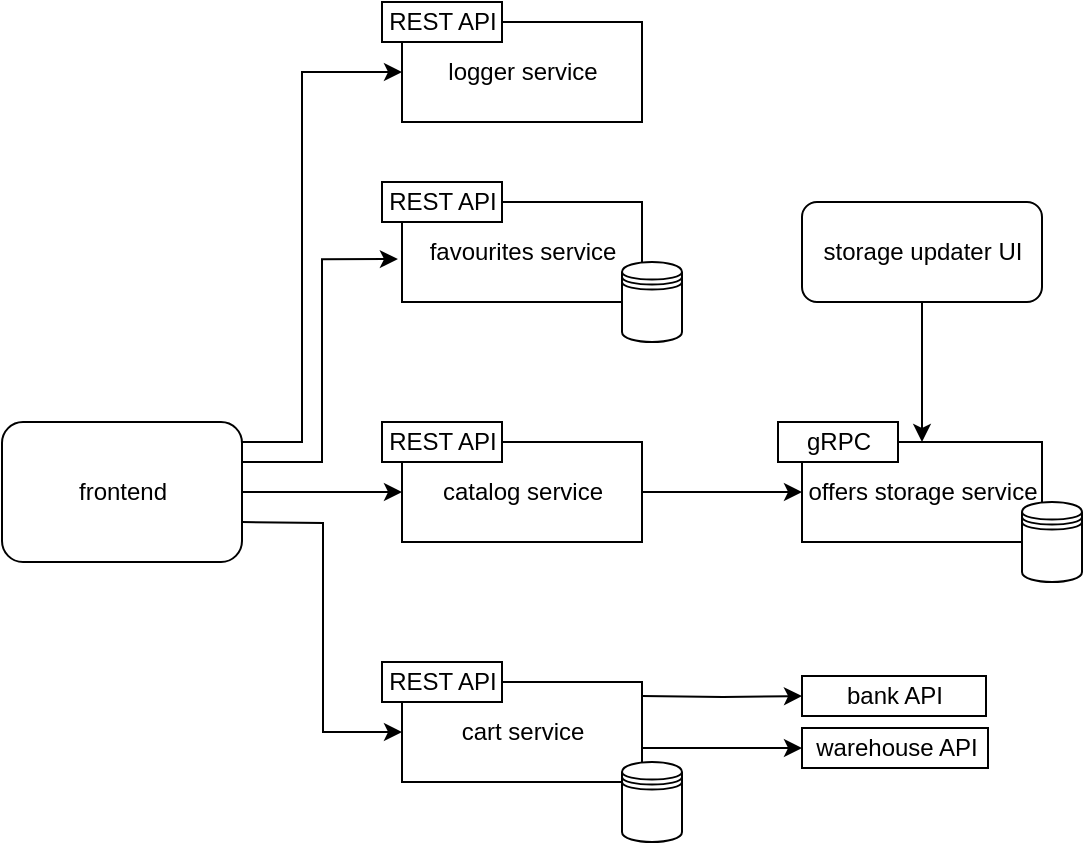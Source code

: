 <mxfile version="15.4.3" type="device"><diagram name="Page-1" id="9f46799a-70d6-7492-0946-bef42562c5a5"><mxGraphModel dx="890" dy="551" grid="1" gridSize="10" guides="1" tooltips="1" connect="1" arrows="1" fold="1" page="1" pageScale="1" pageWidth="1100" pageHeight="850" background="none" math="0" shadow="0"><root><mxCell id="0"/><mxCell id="1" parent="0"/><mxCell id="9Y_O8yEmI8vFxoVn8iIr-13" style="edgeStyle=orthogonalEdgeStyle;rounded=0;orthogonalLoop=1;jettySize=auto;html=1;exitX=1;exitY=0.5;exitDx=0;exitDy=0;entryX=0;entryY=0.5;entryDx=0;entryDy=0;" edge="1" parent="1" source="9Y_O8yEmI8vFxoVn8iIr-5" target="9Y_O8yEmI8vFxoVn8iIr-8"><mxGeometry relative="1" as="geometry"/></mxCell><mxCell id="9Y_O8yEmI8vFxoVn8iIr-25" style="edgeStyle=orthogonalEdgeStyle;rounded=0;orthogonalLoop=1;jettySize=auto;html=1;exitX=1;exitY=0.5;exitDx=0;exitDy=0;entryX=0;entryY=0.5;entryDx=0;entryDy=0;" edge="1" parent="1" target="9Y_O8yEmI8vFxoVn8iIr-28"><mxGeometry relative="1" as="geometry"><mxPoint x="520" y="446.833" as="targetPoint"/><mxPoint x="440" y="447.0" as="sourcePoint"/><Array as="points"/></mxGeometry></mxCell><mxCell id="9Y_O8yEmI8vFxoVn8iIr-34" style="edgeStyle=orthogonalEdgeStyle;rounded=0;orthogonalLoop=1;jettySize=auto;html=1;exitX=1;exitY=0.5;exitDx=0;exitDy=0;entryX=0;entryY=0.5;entryDx=0;entryDy=0;" edge="1" parent="1" target="9Y_O8yEmI8vFxoVn8iIr-33"><mxGeometry relative="1" as="geometry"><mxPoint x="440" y="468" as="sourcePoint"/><mxPoint x="520" y="473" as="targetPoint"/><Array as="points"><mxPoint x="440" y="473"/></Array></mxGeometry></mxCell><mxCell id="9Y_O8yEmI8vFxoVn8iIr-6" value="cart&amp;nbsp;service" style="html=1;" vertex="1" parent="1"><mxGeometry x="320" y="440" width="120" height="50" as="geometry"/></mxCell><mxCell id="9Y_O8yEmI8vFxoVn8iIr-7" value="favourites service" style="html=1;" vertex="1" parent="1"><mxGeometry x="320" y="200" width="120" height="50" as="geometry"/></mxCell><mxCell id="9Y_O8yEmI8vFxoVn8iIr-24" style="edgeStyle=orthogonalEdgeStyle;rounded=0;orthogonalLoop=1;jettySize=auto;html=1;exitX=1;exitY=0.5;exitDx=0;exitDy=0;" edge="1" parent="1" source="9Y_O8yEmI8vFxoVn8iIr-8" target="9Y_O8yEmI8vFxoVn8iIr-16"><mxGeometry relative="1" as="geometry"/></mxCell><mxCell id="9Y_O8yEmI8vFxoVn8iIr-8" value="catalog service" style="html=1;" vertex="1" parent="1"><mxGeometry x="320" y="320" width="120" height="50" as="geometry"/></mxCell><mxCell id="9Y_O8yEmI8vFxoVn8iIr-14" style="edgeStyle=orthogonalEdgeStyle;rounded=0;orthogonalLoop=1;jettySize=auto;html=1;exitX=1;exitY=0.5;exitDx=0;exitDy=0;entryX=-0.017;entryY=0.571;entryDx=0;entryDy=0;entryPerimeter=0;" edge="1" parent="1" target="9Y_O8yEmI8vFxoVn8iIr-7"><mxGeometry relative="1" as="geometry"><mxPoint x="240" y="330" as="sourcePoint"/><mxPoint x="320" y="330" as="targetPoint"/><Array as="points"><mxPoint x="280" y="330"/><mxPoint x="280" y="229"/></Array></mxGeometry></mxCell><mxCell id="9Y_O8yEmI8vFxoVn8iIr-15" style="edgeStyle=orthogonalEdgeStyle;rounded=0;orthogonalLoop=1;jettySize=auto;html=1;exitX=1;exitY=0.5;exitDx=0;exitDy=0;entryX=0;entryY=0.5;entryDx=0;entryDy=0;" edge="1" parent="1" target="9Y_O8yEmI8vFxoVn8iIr-6"><mxGeometry relative="1" as="geometry"><mxPoint x="240" y="360" as="sourcePoint"/><mxPoint x="320" y="360" as="targetPoint"/></mxGeometry></mxCell><mxCell id="9Y_O8yEmI8vFxoVn8iIr-16" value="offers storage service" style="html=1;" vertex="1" parent="1"><mxGeometry x="520" y="320" width="120" height="50" as="geometry"/></mxCell><mxCell id="9Y_O8yEmI8vFxoVn8iIr-36" style="endArrow=classic;html=1;rounded=0;edgeStyle=orthogonalEdgeStyle;" edge="1" parent="1" source="9Y_O8yEmI8vFxoVn8iIr-18" target="9Y_O8yEmI8vFxoVn8iIr-16"><mxGeometry relative="1" as="geometry"/></mxCell><mxCell id="9Y_O8yEmI8vFxoVn8iIr-18" value="storage updater UI" style="html=1;rounded=1;" vertex="1" parent="1"><mxGeometry x="520" y="200" width="120" height="50" as="geometry"/></mxCell><mxCell id="9Y_O8yEmI8vFxoVn8iIr-19" value="" style="shape=datastore;whiteSpace=wrap;html=1;" vertex="1" parent="1"><mxGeometry x="430" y="230" width="30" height="40" as="geometry"/></mxCell><mxCell id="9Y_O8yEmI8vFxoVn8iIr-20" value="" style="shape=datastore;whiteSpace=wrap;html=1;" vertex="1" parent="1"><mxGeometry x="430" y="480" width="30" height="40" as="geometry"/></mxCell><mxCell id="9Y_O8yEmI8vFxoVn8iIr-22" value="" style="shape=datastore;whiteSpace=wrap;html=1;" vertex="1" parent="1"><mxGeometry x="630" y="350" width="30" height="40" as="geometry"/></mxCell><mxCell id="9Y_O8yEmI8vFxoVn8iIr-28" value="bank API" style="html=1;" vertex="1" parent="1"><mxGeometry x="520" y="437" width="92" height="20" as="geometry"/></mxCell><mxCell id="9Y_O8yEmI8vFxoVn8iIr-29" value="logger service" style="html=1;" vertex="1" parent="1"><mxGeometry x="320" y="110" width="120" height="50" as="geometry"/></mxCell><mxCell id="9Y_O8yEmI8vFxoVn8iIr-32" value="" style="edgeStyle=elbowEdgeStyle;elbow=horizontal;endArrow=classic;html=1;rounded=0;entryX=0;entryY=0.5;entryDx=0;entryDy=0;" edge="1" parent="1" target="9Y_O8yEmI8vFxoVn8iIr-29"><mxGeometry width="50" height="50" relative="1" as="geometry"><mxPoint x="240" y="320" as="sourcePoint"/><mxPoint x="270" y="270" as="targetPoint"/><Array as="points"><mxPoint x="270" y="330"/><mxPoint x="270" y="230"/></Array></mxGeometry></mxCell><mxCell id="9Y_O8yEmI8vFxoVn8iIr-33" value="warehouse API" style="html=1;" vertex="1" parent="1"><mxGeometry x="520" y="463" width="93" height="20" as="geometry"/></mxCell><mxCell id="9Y_O8yEmI8vFxoVn8iIr-5" value="frontend" style="html=1;rounded=1;" vertex="1" parent="1"><mxGeometry x="120" y="310" width="120" height="70" as="geometry"/></mxCell><mxCell id="9Y_O8yEmI8vFxoVn8iIr-49" value="REST API" style="html=1;align=center;" vertex="1" parent="1"><mxGeometry x="310" y="430" width="60" height="20" as="geometry"/></mxCell><mxCell id="9Y_O8yEmI8vFxoVn8iIr-50" value="REST API" style="html=1;align=center;" vertex="1" parent="1"><mxGeometry x="310" y="310" width="60" height="20" as="geometry"/></mxCell><mxCell id="9Y_O8yEmI8vFxoVn8iIr-51" value="REST API" style="html=1;align=center;" vertex="1" parent="1"><mxGeometry x="310" y="190" width="60" height="20" as="geometry"/></mxCell><mxCell id="9Y_O8yEmI8vFxoVn8iIr-52" value="REST API" style="html=1;align=center;" vertex="1" parent="1"><mxGeometry x="310" y="100" width="60" height="20" as="geometry"/></mxCell><mxCell id="9Y_O8yEmI8vFxoVn8iIr-53" value="gRPC" style="html=1;align=center;" vertex="1" parent="1"><mxGeometry x="508" y="310" width="60" height="20" as="geometry"/></mxCell></root></mxGraphModel></diagram></mxfile>